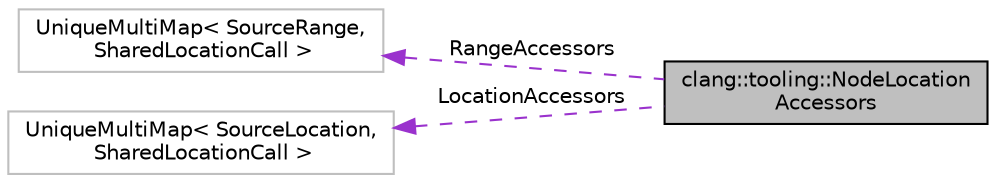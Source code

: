 digraph "clang::tooling::NodeLocationAccessors"
{
 // LATEX_PDF_SIZE
  bgcolor="transparent";
  edge [fontname="Helvetica",fontsize="10",labelfontname="Helvetica",labelfontsize="10"];
  node [fontname="Helvetica",fontsize="10",shape=record];
  rankdir="LR";
  Node1 [label="clang::tooling::NodeLocation\lAccessors",height=0.2,width=0.4,color="black", fillcolor="grey75", style="filled", fontcolor="black",tooltip=" "];
  Node2 -> Node1 [dir="back",color="darkorchid3",fontsize="10",style="dashed",label=" RangeAccessors" ,fontname="Helvetica"];
  Node2 [label="UniqueMultiMap\< SourceRange,\l SharedLocationCall \>",height=0.2,width=0.4,color="grey75",tooltip=" "];
  Node3 -> Node1 [dir="back",color="darkorchid3",fontsize="10",style="dashed",label=" LocationAccessors" ,fontname="Helvetica"];
  Node3 [label="UniqueMultiMap\< SourceLocation,\l SharedLocationCall \>",height=0.2,width=0.4,color="grey75",tooltip=" "];
}
